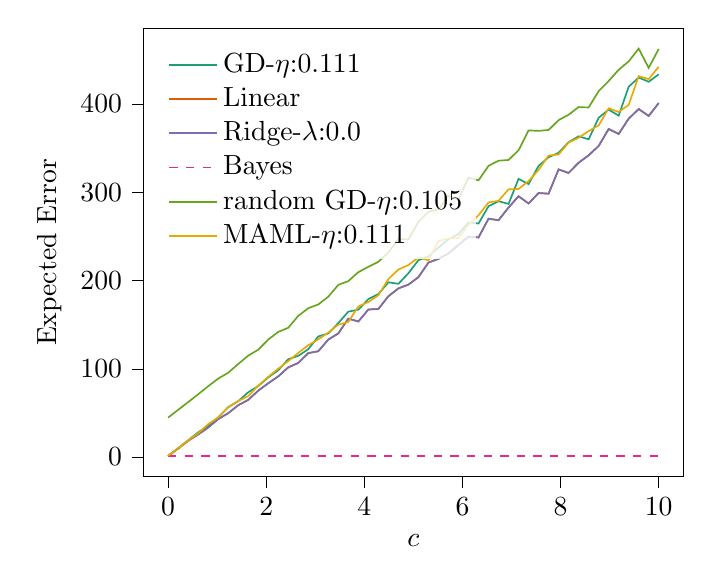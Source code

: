 % This file was created with tikzplotlib v0.10.1.
\begin{tikzpicture}

\definecolor{chocolate217952}{RGB}{217,95,2}
\definecolor{darkcyan27158119}{RGB}{27,158,119}
\definecolor{darkgoldenrod16611829}{RGB}{166,118,29}
\definecolor{darkgray176}{RGB}{176,176,176}
\definecolor{deeppink23141138}{RGB}{231,41,138}
\definecolor{lightslategray117112179}{RGB}{117,112,179}
\definecolor{olivedrab10216630}{RGB}{102,166,30}
\definecolor{orange2301712}{RGB}{230,171,2}

\begin{axis}[
legend cell align={left},
legend style={
  fill opacity=0.8,
  draw opacity=1,
  text opacity=1,
  at={(0.03,0.97)},
  anchor=north west,
  draw=none
},
tick align=outside,
tick pos=left,
x grid style={darkgray176},
xlabel={\(\displaystyle c\)},
xmin=-0.5, xmax=10.5,
xtick style={color=black},
y grid style={darkgray176},
ylabel={Expected Error},
ymin=-22.09, ymax=485.881,
ytick style={color=black}
]
\addplot [semithick, darkcyan27158119]
table {%
0 1.254
0.204 10.056
0.408 18.996
0.612 28.011
0.816 35.462
1.02 44.957
1.224 56.439
1.429 63.246
1.633 73.425
1.837 80.436
2.041 90.248
2.245 98.352
2.449 110.895
2.653 114.697
2.857 122.247
3.061 136.649
3.265 140.005
3.469 151.823
3.673 164.733
3.878 166.975
4.082 178.946
4.286 184.675
4.49 197.998
4.694 196.252
4.898 208.254
5.102 223.037
5.306 227.266
5.51 237.355
5.714 246.807
5.918 252.806
6.122 265.878
6.327 264.588
6.531 284.171
6.735 289.911
6.939 286.763
7.143 315.227
7.347 309.244
7.551 329.925
7.755 339.631
7.959 344.737
8.163 356.718
8.367 363.441
8.571 359.968
8.776 384.432
8.98 393.615
9.184 386.778
9.388 419.625
9.592 429.97
9.796 425.216
10 433.678
};
\addlegendentry{GD-$\eta$:0.111}
\addplot [semithick, chocolate217952]
table {%
0 1.253
0.204 9.55
0.408 18.378
0.612 25.579
0.816 33.419
1.02 42.959
1.224 49.656
1.429 58.707
1.633 64.757
1.837 75.236
2.041 83.624
2.245 91.428
2.449 101.599
2.653 106.655
2.857 117.748
3.061 119.899
3.265 133.096
3.469 140.076
3.673 156.821
3.878 153.593
4.082 167.139
4.286 167.812
4.49 182.218
4.694 191.079
4.898 195.36
5.102 203.822
5.306 220.33
5.51 224.508
5.714 230.742
5.918 240.335
6.122 249.739
6.327 248.811
6.531 270.039
6.735 268.335
6.939 282.751
7.143 295.477
7.347 287.293
7.551 299.137
7.755 298.384
7.959 325.905
8.163 321.884
8.367 333.475
8.571 341.804
8.776 352.509
8.98 371.706
9.184 366.102
9.388 383.438
9.592 394.34
9.796 386.443
10 401.082
};
\addlegendentry{Linear}
\addplot [semithick, lightslategray117112179]
table {%
0 1.253
0.204 9.55
0.408 18.378
0.612 25.579
0.816 33.419
1.02 42.959
1.224 49.656
1.429 58.707
1.633 64.757
1.837 75.236
2.041 83.624
2.245 91.428
2.449 101.599
2.653 106.655
2.857 117.748
3.061 119.899
3.265 133.096
3.469 140.076
3.673 156.821
3.878 153.593
4.082 167.139
4.286 167.812
4.49 182.218
4.694 191.079
4.898 195.36
5.102 203.822
5.306 220.33
5.51 224.508
5.714 230.742
5.918 240.335
6.122 249.739
6.327 248.811
6.531 270.039
6.735 268.335
6.939 282.751
7.143 295.477
7.347 287.293
7.551 299.137
7.755 298.384
7.959 325.905
8.163 321.884
8.367 333.475
8.571 341.804
8.776 352.509
8.98 371.706
9.184 366.102
9.388 383.438
9.592 394.34
9.796 386.443
10 401.082
};
\addlegendentry{Ridge-$\lambda$:0.0}
\addplot [semithick, deeppink23141138, dashed]
table {%
0 1.0
0.204 1.0
0.408 1.0
0.612 1.0
0.816 1.0
1.02 1.0
1.224 1.0
1.429 1.0
1.633 1.0
1.837 1.0
2.041 1.0
2.245 1.0
2.449 1.0
2.653 1.0
2.857 1.0
3.061 1.0
3.265 1.0
3.469 1.0
3.673 1.0
3.878 1.0
4.082 1.0
4.286 1.0
4.49 1.0
4.694 1.0
4.898 1.0
5.102 1.0
5.306 1.0
5.51 1.0
5.714 1.0
5.918 1.0
6.122 1.0
6.327 1.0
6.531 1.0
6.735 1.0
6.939 1.0
7.143 1.0
7.347 1.0
7.551 1.0
7.755 1.0
7.959 1.0
8.163 1.0
8.367 1.0
8.571 1.0
8.776 1.0
8.98 1.0
9.184 1.0
9.388 1.0
9.592 1.0
9.796 1.0
10 1.0
};
\addlegendentry{Bayes}
\addplot [semithick, olivedrab10216630]
table {%
0 44.695
0.204 53.442
0.408 62.249
0.612 71.071
0.816 80.229
1.02 88.837
1.224 95.517
1.429 105.436
1.633 114.87
1.837 121.641
2.041 133.14
2.245 141.792
2.449 146.474
2.653 159.956
2.857 168.648
3.061 172.891
3.265 181.691
3.469 195.079
3.673 199.363
3.878 209.476
4.082 215.59
4.286 221.275
4.49 231.854
4.694 247.06
4.898 246.493
5.102 266.553
5.306 277.81
5.51 280.79
5.714 296.13
5.918 291.717
6.122 316.658
6.327 313.537
6.531 329.954
6.735 335.769
6.939 336.591
7.143 347.59
7.347 370.075
7.551 369.589
7.755 370.584
7.959 381.736
8.163 387.836
8.367 396.553
8.571 396.039
8.776 414.613
8.98 426.046
9.184 438.836
9.388 448.27
9.592 462.791
9.796 440.947
10 462.383
};
\addlegendentry{random GD-$\eta$:0.105}
\addplot [semithick, orange2301712]
table {%
0 1.263
0.204 9.9
0.408 18.748
0.612 26.922
0.816 37.212
1.02 44.755
1.224 56.42
1.429 63.565
1.633 69.072
1.837 80.911
2.041 90.919
2.245 100.132
2.449 108.709
2.653 117.94
2.857 126.759
3.061 133.333
3.265 141.068
3.469 149.973
3.673 153.108
3.878 170.64
4.082 175.622
4.286 183.335
4.49 201.714
4.694 212.436
4.898 217.583
5.102 226.08
5.306 222.932
5.51 244.795
5.714 247.66
5.918 248.221
6.122 263.191
6.327 273.95
6.531 288.473
6.735 290.327
6.939 303.337
7.143 303.749
7.347 312.645
7.551 325.35
7.755 341.651
7.959 342.798
8.163 356.268
8.367 361.782
8.571 369.317
8.776 375.8
8.98 395.124
9.184 390.986
9.388 399.099
9.592 431.621
9.796 428.173
10 442.229
};
\addlegendentry{MAML-$\eta$:0.111}

\end{axis}

\end{tikzpicture}
